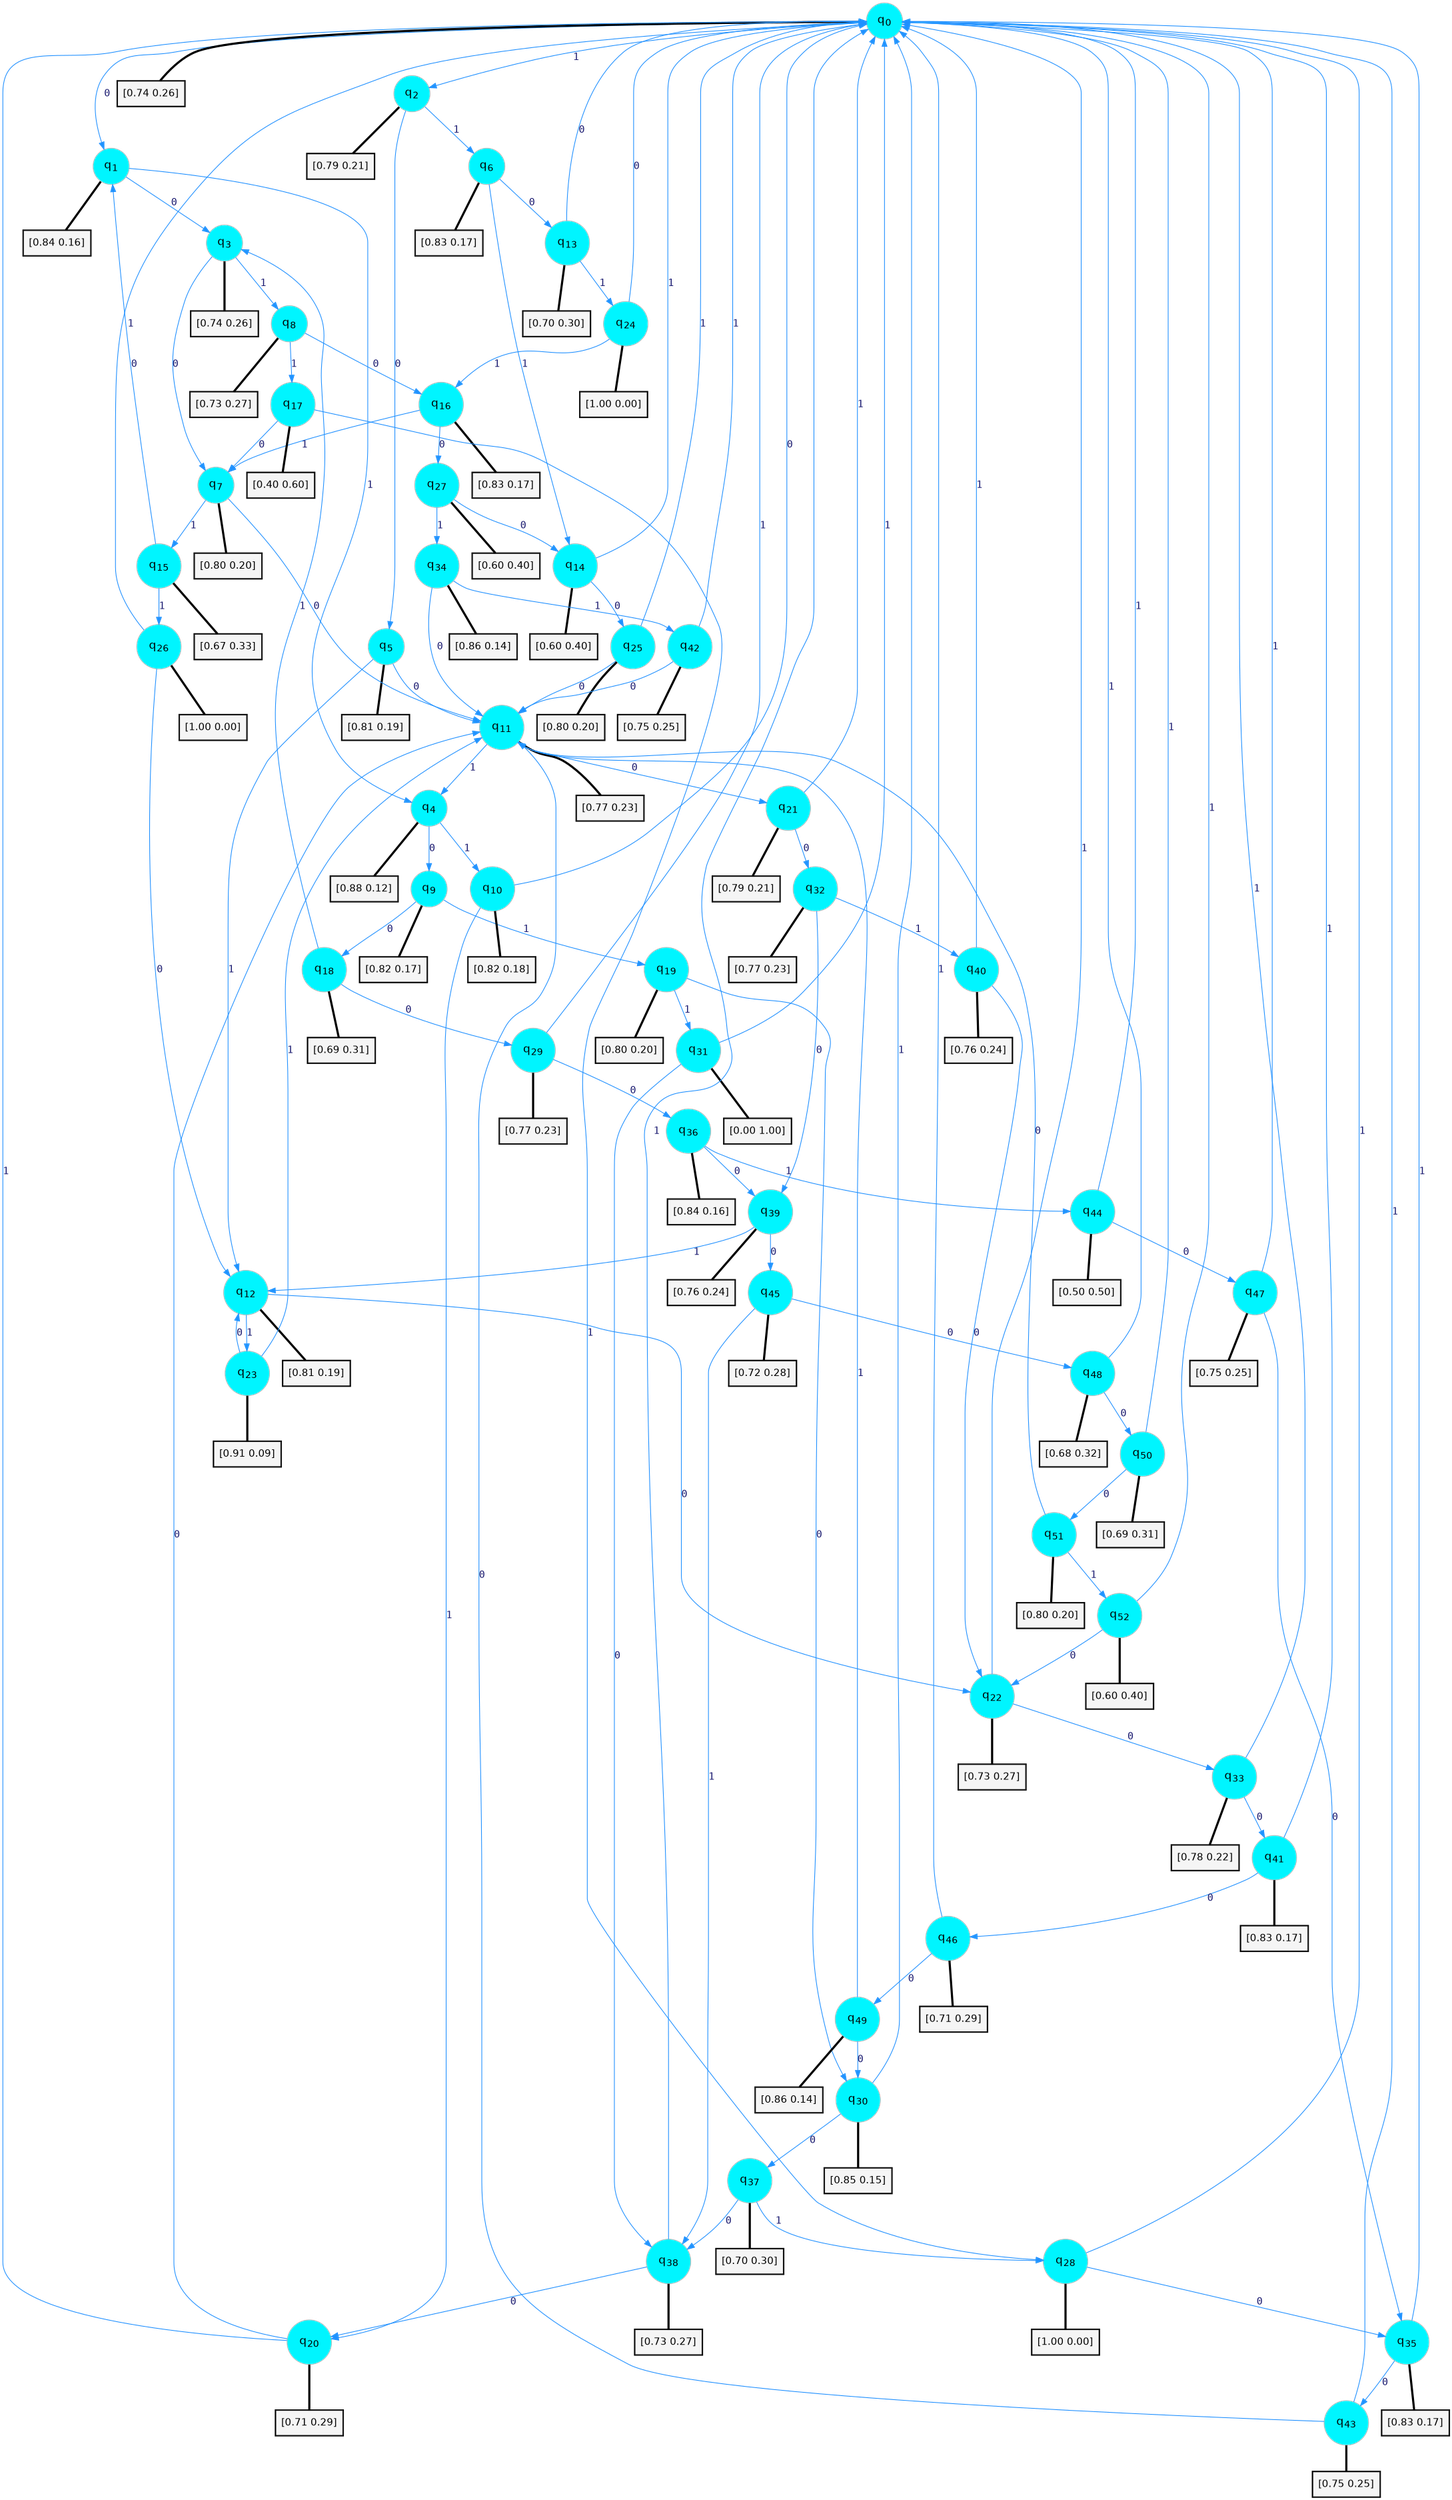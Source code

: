 digraph G {
graph [
bgcolor=transparent, dpi=300, rankdir=TD, size="40,25"];
node [
color=gray, fillcolor=turquoise1, fontcolor=black, fontname=Helvetica, fontsize=16, fontweight=bold, shape=circle, style=filled];
edge [
arrowsize=1, color=dodgerblue1, fontcolor=midnightblue, fontname=courier, fontweight=bold, penwidth=1, style=solid, weight=20];
0[label=<q<SUB>0</SUB>>];
1[label=<q<SUB>1</SUB>>];
2[label=<q<SUB>2</SUB>>];
3[label=<q<SUB>3</SUB>>];
4[label=<q<SUB>4</SUB>>];
5[label=<q<SUB>5</SUB>>];
6[label=<q<SUB>6</SUB>>];
7[label=<q<SUB>7</SUB>>];
8[label=<q<SUB>8</SUB>>];
9[label=<q<SUB>9</SUB>>];
10[label=<q<SUB>10</SUB>>];
11[label=<q<SUB>11</SUB>>];
12[label=<q<SUB>12</SUB>>];
13[label=<q<SUB>13</SUB>>];
14[label=<q<SUB>14</SUB>>];
15[label=<q<SUB>15</SUB>>];
16[label=<q<SUB>16</SUB>>];
17[label=<q<SUB>17</SUB>>];
18[label=<q<SUB>18</SUB>>];
19[label=<q<SUB>19</SUB>>];
20[label=<q<SUB>20</SUB>>];
21[label=<q<SUB>21</SUB>>];
22[label=<q<SUB>22</SUB>>];
23[label=<q<SUB>23</SUB>>];
24[label=<q<SUB>24</SUB>>];
25[label=<q<SUB>25</SUB>>];
26[label=<q<SUB>26</SUB>>];
27[label=<q<SUB>27</SUB>>];
28[label=<q<SUB>28</SUB>>];
29[label=<q<SUB>29</SUB>>];
30[label=<q<SUB>30</SUB>>];
31[label=<q<SUB>31</SUB>>];
32[label=<q<SUB>32</SUB>>];
33[label=<q<SUB>33</SUB>>];
34[label=<q<SUB>34</SUB>>];
35[label=<q<SUB>35</SUB>>];
36[label=<q<SUB>36</SUB>>];
37[label=<q<SUB>37</SUB>>];
38[label=<q<SUB>38</SUB>>];
39[label=<q<SUB>39</SUB>>];
40[label=<q<SUB>40</SUB>>];
41[label=<q<SUB>41</SUB>>];
42[label=<q<SUB>42</SUB>>];
43[label=<q<SUB>43</SUB>>];
44[label=<q<SUB>44</SUB>>];
45[label=<q<SUB>45</SUB>>];
46[label=<q<SUB>46</SUB>>];
47[label=<q<SUB>47</SUB>>];
48[label=<q<SUB>48</SUB>>];
49[label=<q<SUB>49</SUB>>];
50[label=<q<SUB>50</SUB>>];
51[label=<q<SUB>51</SUB>>];
52[label=<q<SUB>52</SUB>>];
53[label="[0.74 0.26]", shape=box,fontcolor=black, fontname=Helvetica, fontsize=14, penwidth=2, fillcolor=whitesmoke,color=black];
54[label="[0.84 0.16]", shape=box,fontcolor=black, fontname=Helvetica, fontsize=14, penwidth=2, fillcolor=whitesmoke,color=black];
55[label="[0.79 0.21]", shape=box,fontcolor=black, fontname=Helvetica, fontsize=14, penwidth=2, fillcolor=whitesmoke,color=black];
56[label="[0.74 0.26]", shape=box,fontcolor=black, fontname=Helvetica, fontsize=14, penwidth=2, fillcolor=whitesmoke,color=black];
57[label="[0.88 0.12]", shape=box,fontcolor=black, fontname=Helvetica, fontsize=14, penwidth=2, fillcolor=whitesmoke,color=black];
58[label="[0.81 0.19]", shape=box,fontcolor=black, fontname=Helvetica, fontsize=14, penwidth=2, fillcolor=whitesmoke,color=black];
59[label="[0.83 0.17]", shape=box,fontcolor=black, fontname=Helvetica, fontsize=14, penwidth=2, fillcolor=whitesmoke,color=black];
60[label="[0.80 0.20]", shape=box,fontcolor=black, fontname=Helvetica, fontsize=14, penwidth=2, fillcolor=whitesmoke,color=black];
61[label="[0.73 0.27]", shape=box,fontcolor=black, fontname=Helvetica, fontsize=14, penwidth=2, fillcolor=whitesmoke,color=black];
62[label="[0.82 0.17]", shape=box,fontcolor=black, fontname=Helvetica, fontsize=14, penwidth=2, fillcolor=whitesmoke,color=black];
63[label="[0.82 0.18]", shape=box,fontcolor=black, fontname=Helvetica, fontsize=14, penwidth=2, fillcolor=whitesmoke,color=black];
64[label="[0.77 0.23]", shape=box,fontcolor=black, fontname=Helvetica, fontsize=14, penwidth=2, fillcolor=whitesmoke,color=black];
65[label="[0.81 0.19]", shape=box,fontcolor=black, fontname=Helvetica, fontsize=14, penwidth=2, fillcolor=whitesmoke,color=black];
66[label="[0.70 0.30]", shape=box,fontcolor=black, fontname=Helvetica, fontsize=14, penwidth=2, fillcolor=whitesmoke,color=black];
67[label="[0.60 0.40]", shape=box,fontcolor=black, fontname=Helvetica, fontsize=14, penwidth=2, fillcolor=whitesmoke,color=black];
68[label="[0.67 0.33]", shape=box,fontcolor=black, fontname=Helvetica, fontsize=14, penwidth=2, fillcolor=whitesmoke,color=black];
69[label="[0.83 0.17]", shape=box,fontcolor=black, fontname=Helvetica, fontsize=14, penwidth=2, fillcolor=whitesmoke,color=black];
70[label="[0.40 0.60]", shape=box,fontcolor=black, fontname=Helvetica, fontsize=14, penwidth=2, fillcolor=whitesmoke,color=black];
71[label="[0.69 0.31]", shape=box,fontcolor=black, fontname=Helvetica, fontsize=14, penwidth=2, fillcolor=whitesmoke,color=black];
72[label="[0.80 0.20]", shape=box,fontcolor=black, fontname=Helvetica, fontsize=14, penwidth=2, fillcolor=whitesmoke,color=black];
73[label="[0.71 0.29]", shape=box,fontcolor=black, fontname=Helvetica, fontsize=14, penwidth=2, fillcolor=whitesmoke,color=black];
74[label="[0.79 0.21]", shape=box,fontcolor=black, fontname=Helvetica, fontsize=14, penwidth=2, fillcolor=whitesmoke,color=black];
75[label="[0.73 0.27]", shape=box,fontcolor=black, fontname=Helvetica, fontsize=14, penwidth=2, fillcolor=whitesmoke,color=black];
76[label="[0.91 0.09]", shape=box,fontcolor=black, fontname=Helvetica, fontsize=14, penwidth=2, fillcolor=whitesmoke,color=black];
77[label="[1.00 0.00]", shape=box,fontcolor=black, fontname=Helvetica, fontsize=14, penwidth=2, fillcolor=whitesmoke,color=black];
78[label="[0.80 0.20]", shape=box,fontcolor=black, fontname=Helvetica, fontsize=14, penwidth=2, fillcolor=whitesmoke,color=black];
79[label="[1.00 0.00]", shape=box,fontcolor=black, fontname=Helvetica, fontsize=14, penwidth=2, fillcolor=whitesmoke,color=black];
80[label="[0.60 0.40]", shape=box,fontcolor=black, fontname=Helvetica, fontsize=14, penwidth=2, fillcolor=whitesmoke,color=black];
81[label="[1.00 0.00]", shape=box,fontcolor=black, fontname=Helvetica, fontsize=14, penwidth=2, fillcolor=whitesmoke,color=black];
82[label="[0.77 0.23]", shape=box,fontcolor=black, fontname=Helvetica, fontsize=14, penwidth=2, fillcolor=whitesmoke,color=black];
83[label="[0.85 0.15]", shape=box,fontcolor=black, fontname=Helvetica, fontsize=14, penwidth=2, fillcolor=whitesmoke,color=black];
84[label="[0.00 1.00]", shape=box,fontcolor=black, fontname=Helvetica, fontsize=14, penwidth=2, fillcolor=whitesmoke,color=black];
85[label="[0.77 0.23]", shape=box,fontcolor=black, fontname=Helvetica, fontsize=14, penwidth=2, fillcolor=whitesmoke,color=black];
86[label="[0.78 0.22]", shape=box,fontcolor=black, fontname=Helvetica, fontsize=14, penwidth=2, fillcolor=whitesmoke,color=black];
87[label="[0.86 0.14]", shape=box,fontcolor=black, fontname=Helvetica, fontsize=14, penwidth=2, fillcolor=whitesmoke,color=black];
88[label="[0.83 0.17]", shape=box,fontcolor=black, fontname=Helvetica, fontsize=14, penwidth=2, fillcolor=whitesmoke,color=black];
89[label="[0.84 0.16]", shape=box,fontcolor=black, fontname=Helvetica, fontsize=14, penwidth=2, fillcolor=whitesmoke,color=black];
90[label="[0.70 0.30]", shape=box,fontcolor=black, fontname=Helvetica, fontsize=14, penwidth=2, fillcolor=whitesmoke,color=black];
91[label="[0.73 0.27]", shape=box,fontcolor=black, fontname=Helvetica, fontsize=14, penwidth=2, fillcolor=whitesmoke,color=black];
92[label="[0.76 0.24]", shape=box,fontcolor=black, fontname=Helvetica, fontsize=14, penwidth=2, fillcolor=whitesmoke,color=black];
93[label="[0.76 0.24]", shape=box,fontcolor=black, fontname=Helvetica, fontsize=14, penwidth=2, fillcolor=whitesmoke,color=black];
94[label="[0.83 0.17]", shape=box,fontcolor=black, fontname=Helvetica, fontsize=14, penwidth=2, fillcolor=whitesmoke,color=black];
95[label="[0.75 0.25]", shape=box,fontcolor=black, fontname=Helvetica, fontsize=14, penwidth=2, fillcolor=whitesmoke,color=black];
96[label="[0.75 0.25]", shape=box,fontcolor=black, fontname=Helvetica, fontsize=14, penwidth=2, fillcolor=whitesmoke,color=black];
97[label="[0.50 0.50]", shape=box,fontcolor=black, fontname=Helvetica, fontsize=14, penwidth=2, fillcolor=whitesmoke,color=black];
98[label="[0.72 0.28]", shape=box,fontcolor=black, fontname=Helvetica, fontsize=14, penwidth=2, fillcolor=whitesmoke,color=black];
99[label="[0.71 0.29]", shape=box,fontcolor=black, fontname=Helvetica, fontsize=14, penwidth=2, fillcolor=whitesmoke,color=black];
100[label="[0.75 0.25]", shape=box,fontcolor=black, fontname=Helvetica, fontsize=14, penwidth=2, fillcolor=whitesmoke,color=black];
101[label="[0.68 0.32]", shape=box,fontcolor=black, fontname=Helvetica, fontsize=14, penwidth=2, fillcolor=whitesmoke,color=black];
102[label="[0.86 0.14]", shape=box,fontcolor=black, fontname=Helvetica, fontsize=14, penwidth=2, fillcolor=whitesmoke,color=black];
103[label="[0.69 0.31]", shape=box,fontcolor=black, fontname=Helvetica, fontsize=14, penwidth=2, fillcolor=whitesmoke,color=black];
104[label="[0.80 0.20]", shape=box,fontcolor=black, fontname=Helvetica, fontsize=14, penwidth=2, fillcolor=whitesmoke,color=black];
105[label="[0.60 0.40]", shape=box,fontcolor=black, fontname=Helvetica, fontsize=14, penwidth=2, fillcolor=whitesmoke,color=black];
0->1 [label=0];
0->2 [label=1];
0->53 [arrowhead=none, penwidth=3,color=black];
1->3 [label=0];
1->4 [label=1];
1->54 [arrowhead=none, penwidth=3,color=black];
2->5 [label=0];
2->6 [label=1];
2->55 [arrowhead=none, penwidth=3,color=black];
3->7 [label=0];
3->8 [label=1];
3->56 [arrowhead=none, penwidth=3,color=black];
4->9 [label=0];
4->10 [label=1];
4->57 [arrowhead=none, penwidth=3,color=black];
5->11 [label=0];
5->12 [label=1];
5->58 [arrowhead=none, penwidth=3,color=black];
6->13 [label=0];
6->14 [label=1];
6->59 [arrowhead=none, penwidth=3,color=black];
7->11 [label=0];
7->15 [label=1];
7->60 [arrowhead=none, penwidth=3,color=black];
8->16 [label=0];
8->17 [label=1];
8->61 [arrowhead=none, penwidth=3,color=black];
9->18 [label=0];
9->19 [label=1];
9->62 [arrowhead=none, penwidth=3,color=black];
10->0 [label=0];
10->20 [label=1];
10->63 [arrowhead=none, penwidth=3,color=black];
11->21 [label=0];
11->4 [label=1];
11->64 [arrowhead=none, penwidth=3,color=black];
12->22 [label=0];
12->23 [label=1];
12->65 [arrowhead=none, penwidth=3,color=black];
13->0 [label=0];
13->24 [label=1];
13->66 [arrowhead=none, penwidth=3,color=black];
14->25 [label=0];
14->0 [label=1];
14->67 [arrowhead=none, penwidth=3,color=black];
15->1 [label=0];
15->26 [label=1];
15->68 [arrowhead=none, penwidth=3,color=black];
16->27 [label=0];
16->7 [label=1];
16->69 [arrowhead=none, penwidth=3,color=black];
17->7 [label=0];
17->28 [label=1];
17->70 [arrowhead=none, penwidth=3,color=black];
18->29 [label=0];
18->3 [label=1];
18->71 [arrowhead=none, penwidth=3,color=black];
19->30 [label=0];
19->31 [label=1];
19->72 [arrowhead=none, penwidth=3,color=black];
20->11 [label=0];
20->0 [label=1];
20->73 [arrowhead=none, penwidth=3,color=black];
21->32 [label=0];
21->0 [label=1];
21->74 [arrowhead=none, penwidth=3,color=black];
22->33 [label=0];
22->0 [label=1];
22->75 [arrowhead=none, penwidth=3,color=black];
23->12 [label=0];
23->11 [label=1];
23->76 [arrowhead=none, penwidth=3,color=black];
24->0 [label=0];
24->16 [label=1];
24->77 [arrowhead=none, penwidth=3,color=black];
25->11 [label=0];
25->0 [label=1];
25->78 [arrowhead=none, penwidth=3,color=black];
26->12 [label=0];
26->0 [label=1];
26->79 [arrowhead=none, penwidth=3,color=black];
27->14 [label=0];
27->34 [label=1];
27->80 [arrowhead=none, penwidth=3,color=black];
28->35 [label=0];
28->0 [label=1];
28->81 [arrowhead=none, penwidth=3,color=black];
29->36 [label=0];
29->0 [label=1];
29->82 [arrowhead=none, penwidth=3,color=black];
30->37 [label=0];
30->0 [label=1];
30->83 [arrowhead=none, penwidth=3,color=black];
31->38 [label=0];
31->0 [label=1];
31->84 [arrowhead=none, penwidth=3,color=black];
32->39 [label=0];
32->40 [label=1];
32->85 [arrowhead=none, penwidth=3,color=black];
33->41 [label=0];
33->0 [label=1];
33->86 [arrowhead=none, penwidth=3,color=black];
34->11 [label=0];
34->42 [label=1];
34->87 [arrowhead=none, penwidth=3,color=black];
35->43 [label=0];
35->0 [label=1];
35->88 [arrowhead=none, penwidth=3,color=black];
36->39 [label=0];
36->44 [label=1];
36->89 [arrowhead=none, penwidth=3,color=black];
37->38 [label=0];
37->28 [label=1];
37->90 [arrowhead=none, penwidth=3,color=black];
38->20 [label=0];
38->0 [label=1];
38->91 [arrowhead=none, penwidth=3,color=black];
39->45 [label=0];
39->12 [label=1];
39->92 [arrowhead=none, penwidth=3,color=black];
40->22 [label=0];
40->0 [label=1];
40->93 [arrowhead=none, penwidth=3,color=black];
41->46 [label=0];
41->0 [label=1];
41->94 [arrowhead=none, penwidth=3,color=black];
42->11 [label=0];
42->0 [label=1];
42->95 [arrowhead=none, penwidth=3,color=black];
43->11 [label=0];
43->0 [label=1];
43->96 [arrowhead=none, penwidth=3,color=black];
44->47 [label=0];
44->0 [label=1];
44->97 [arrowhead=none, penwidth=3,color=black];
45->48 [label=0];
45->38 [label=1];
45->98 [arrowhead=none, penwidth=3,color=black];
46->49 [label=0];
46->0 [label=1];
46->99 [arrowhead=none, penwidth=3,color=black];
47->35 [label=0];
47->0 [label=1];
47->100 [arrowhead=none, penwidth=3,color=black];
48->50 [label=0];
48->0 [label=1];
48->101 [arrowhead=none, penwidth=3,color=black];
49->30 [label=0];
49->11 [label=1];
49->102 [arrowhead=none, penwidth=3,color=black];
50->51 [label=0];
50->0 [label=1];
50->103 [arrowhead=none, penwidth=3,color=black];
51->11 [label=0];
51->52 [label=1];
51->104 [arrowhead=none, penwidth=3,color=black];
52->22 [label=0];
52->0 [label=1];
52->105 [arrowhead=none, penwidth=3,color=black];
}
